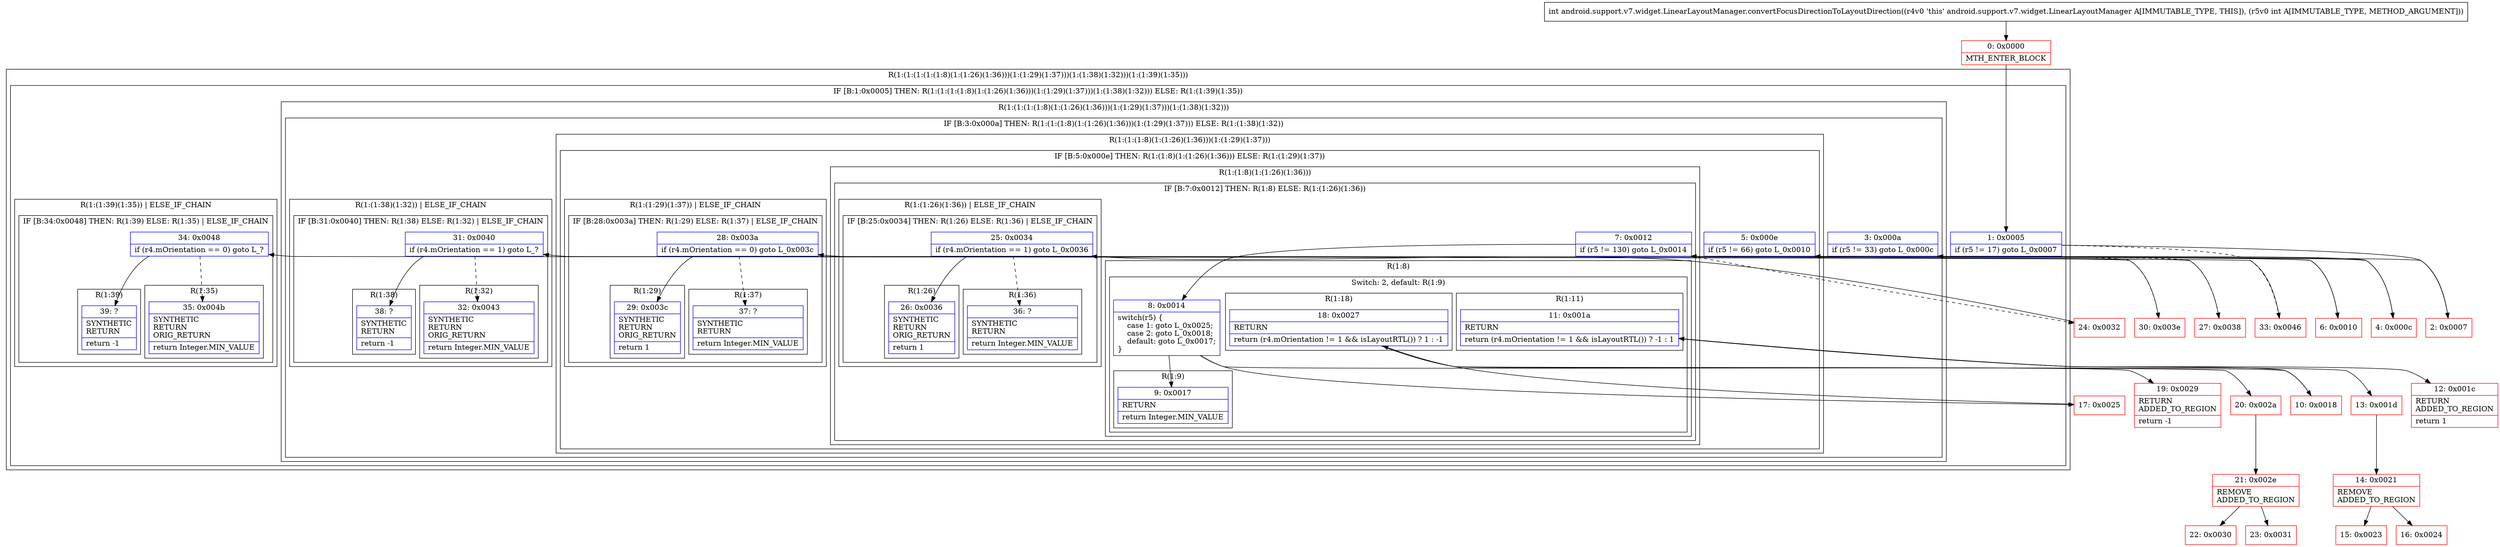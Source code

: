 digraph "CFG forandroid.support.v7.widget.LinearLayoutManager.convertFocusDirectionToLayoutDirection(I)I" {
subgraph cluster_Region_639814285 {
label = "R(1:(1:(1:(1:(1:8)(1:(1:26)(1:36)))(1:(1:29)(1:37)))(1:(1:38)(1:32)))(1:(1:39)(1:35)))";
node [shape=record,color=blue];
subgraph cluster_IfRegion_1720050560 {
label = "IF [B:1:0x0005] THEN: R(1:(1:(1:(1:8)(1:(1:26)(1:36)))(1:(1:29)(1:37)))(1:(1:38)(1:32))) ELSE: R(1:(1:39)(1:35))";
node [shape=record,color=blue];
Node_1 [shape=record,label="{1\:\ 0x0005|if (r5 != 17) goto L_0x0007\l}"];
subgraph cluster_Region_581285445 {
label = "R(1:(1:(1:(1:8)(1:(1:26)(1:36)))(1:(1:29)(1:37)))(1:(1:38)(1:32)))";
node [shape=record,color=blue];
subgraph cluster_IfRegion_92389265 {
label = "IF [B:3:0x000a] THEN: R(1:(1:(1:8)(1:(1:26)(1:36)))(1:(1:29)(1:37))) ELSE: R(1:(1:38)(1:32))";
node [shape=record,color=blue];
Node_3 [shape=record,label="{3\:\ 0x000a|if (r5 != 33) goto L_0x000c\l}"];
subgraph cluster_Region_902261518 {
label = "R(1:(1:(1:8)(1:(1:26)(1:36)))(1:(1:29)(1:37)))";
node [shape=record,color=blue];
subgraph cluster_IfRegion_2090276821 {
label = "IF [B:5:0x000e] THEN: R(1:(1:8)(1:(1:26)(1:36))) ELSE: R(1:(1:29)(1:37))";
node [shape=record,color=blue];
Node_5 [shape=record,label="{5\:\ 0x000e|if (r5 != 66) goto L_0x0010\l}"];
subgraph cluster_Region_1938784668 {
label = "R(1:(1:8)(1:(1:26)(1:36)))";
node [shape=record,color=blue];
subgraph cluster_IfRegion_2080036171 {
label = "IF [B:7:0x0012] THEN: R(1:8) ELSE: R(1:(1:26)(1:36))";
node [shape=record,color=blue];
Node_7 [shape=record,label="{7\:\ 0x0012|if (r5 != 130) goto L_0x0014\l}"];
subgraph cluster_Region_1969966625 {
label = "R(1:8)";
node [shape=record,color=blue];
subgraph cluster_SwitchRegion_822527718 {
label = "Switch: 2, default: R(1:9)";
node [shape=record,color=blue];
Node_8 [shape=record,label="{8\:\ 0x0014|switch(r5) \{\l    case 1: goto L_0x0025;\l    case 2: goto L_0x0018;\l    default: goto L_0x0017;\l\}\l}"];
subgraph cluster_Region_1040855611 {
label = "R(1:18)";
node [shape=record,color=blue];
Node_18 [shape=record,label="{18\:\ 0x0027|RETURN\l|return (r4.mOrientation != 1 && isLayoutRTL()) ? 1 : \-1\l}"];
}
subgraph cluster_Region_326625340 {
label = "R(1:11)";
node [shape=record,color=blue];
Node_11 [shape=record,label="{11\:\ 0x001a|RETURN\l|return (r4.mOrientation != 1 && isLayoutRTL()) ? \-1 : 1\l}"];
}
subgraph cluster_Region_1019393589 {
label = "R(1:9)";
node [shape=record,color=blue];
Node_9 [shape=record,label="{9\:\ 0x0017|RETURN\l|return Integer.MIN_VALUE\l}"];
}
}
}
subgraph cluster_Region_997484221 {
label = "R(1:(1:26)(1:36)) | ELSE_IF_CHAIN\l";
node [shape=record,color=blue];
subgraph cluster_IfRegion_1417678850 {
label = "IF [B:25:0x0034] THEN: R(1:26) ELSE: R(1:36) | ELSE_IF_CHAIN\l";
node [shape=record,color=blue];
Node_25 [shape=record,label="{25\:\ 0x0034|if (r4.mOrientation == 1) goto L_0x0036\l}"];
subgraph cluster_Region_2014979238 {
label = "R(1:26)";
node [shape=record,color=blue];
Node_26 [shape=record,label="{26\:\ 0x0036|SYNTHETIC\lRETURN\lORIG_RETURN\l|return 1\l}"];
}
subgraph cluster_Region_1371559566 {
label = "R(1:36)";
node [shape=record,color=blue];
Node_36 [shape=record,label="{36\:\ ?|SYNTHETIC\lRETURN\l|return Integer.MIN_VALUE\l}"];
}
}
}
}
}
subgraph cluster_Region_1226412933 {
label = "R(1:(1:29)(1:37)) | ELSE_IF_CHAIN\l";
node [shape=record,color=blue];
subgraph cluster_IfRegion_491621028 {
label = "IF [B:28:0x003a] THEN: R(1:29) ELSE: R(1:37) | ELSE_IF_CHAIN\l";
node [shape=record,color=blue];
Node_28 [shape=record,label="{28\:\ 0x003a|if (r4.mOrientation == 0) goto L_0x003c\l}"];
subgraph cluster_Region_878424767 {
label = "R(1:29)";
node [shape=record,color=blue];
Node_29 [shape=record,label="{29\:\ 0x003c|SYNTHETIC\lRETURN\lORIG_RETURN\l|return 1\l}"];
}
subgraph cluster_Region_1736242844 {
label = "R(1:37)";
node [shape=record,color=blue];
Node_37 [shape=record,label="{37\:\ ?|SYNTHETIC\lRETURN\l|return Integer.MIN_VALUE\l}"];
}
}
}
}
}
subgraph cluster_Region_1660736589 {
label = "R(1:(1:38)(1:32)) | ELSE_IF_CHAIN\l";
node [shape=record,color=blue];
subgraph cluster_IfRegion_320174620 {
label = "IF [B:31:0x0040] THEN: R(1:38) ELSE: R(1:32) | ELSE_IF_CHAIN\l";
node [shape=record,color=blue];
Node_31 [shape=record,label="{31\:\ 0x0040|if (r4.mOrientation == 1) goto L_?\l}"];
subgraph cluster_Region_2058550411 {
label = "R(1:38)";
node [shape=record,color=blue];
Node_38 [shape=record,label="{38\:\ ?|SYNTHETIC\lRETURN\l|return \-1\l}"];
}
subgraph cluster_Region_2054827351 {
label = "R(1:32)";
node [shape=record,color=blue];
Node_32 [shape=record,label="{32\:\ 0x0043|SYNTHETIC\lRETURN\lORIG_RETURN\l|return Integer.MIN_VALUE\l}"];
}
}
}
}
}
subgraph cluster_Region_2116075753 {
label = "R(1:(1:39)(1:35)) | ELSE_IF_CHAIN\l";
node [shape=record,color=blue];
subgraph cluster_IfRegion_1180537003 {
label = "IF [B:34:0x0048] THEN: R(1:39) ELSE: R(1:35) | ELSE_IF_CHAIN\l";
node [shape=record,color=blue];
Node_34 [shape=record,label="{34\:\ 0x0048|if (r4.mOrientation == 0) goto L_?\l}"];
subgraph cluster_Region_736524879 {
label = "R(1:39)";
node [shape=record,color=blue];
Node_39 [shape=record,label="{39\:\ ?|SYNTHETIC\lRETURN\l|return \-1\l}"];
}
subgraph cluster_Region_6159089 {
label = "R(1:35)";
node [shape=record,color=blue];
Node_35 [shape=record,label="{35\:\ 0x004b|SYNTHETIC\lRETURN\lORIG_RETURN\l|return Integer.MIN_VALUE\l}"];
}
}
}
}
}
Node_0 [shape=record,color=red,label="{0\:\ 0x0000|MTH_ENTER_BLOCK\l}"];
Node_2 [shape=record,color=red,label="{2\:\ 0x0007}"];
Node_4 [shape=record,color=red,label="{4\:\ 0x000c}"];
Node_6 [shape=record,color=red,label="{6\:\ 0x0010}"];
Node_10 [shape=record,color=red,label="{10\:\ 0x0018}"];
Node_12 [shape=record,color=red,label="{12\:\ 0x001c|RETURN\lADDED_TO_REGION\l|return 1\l}"];
Node_13 [shape=record,color=red,label="{13\:\ 0x001d}"];
Node_14 [shape=record,color=red,label="{14\:\ 0x0021|REMOVE\lADDED_TO_REGION\l}"];
Node_15 [shape=record,color=red,label="{15\:\ 0x0023}"];
Node_16 [shape=record,color=red,label="{16\:\ 0x0024}"];
Node_17 [shape=record,color=red,label="{17\:\ 0x0025}"];
Node_19 [shape=record,color=red,label="{19\:\ 0x0029|RETURN\lADDED_TO_REGION\l|return \-1\l}"];
Node_20 [shape=record,color=red,label="{20\:\ 0x002a}"];
Node_21 [shape=record,color=red,label="{21\:\ 0x002e|REMOVE\lADDED_TO_REGION\l}"];
Node_22 [shape=record,color=red,label="{22\:\ 0x0030}"];
Node_23 [shape=record,color=red,label="{23\:\ 0x0031}"];
Node_24 [shape=record,color=red,label="{24\:\ 0x0032}"];
Node_27 [shape=record,color=red,label="{27\:\ 0x0038}"];
Node_30 [shape=record,color=red,label="{30\:\ 0x003e}"];
Node_33 [shape=record,color=red,label="{33\:\ 0x0046}"];
MethodNode[shape=record,label="{int android.support.v7.widget.LinearLayoutManager.convertFocusDirectionToLayoutDirection((r4v0 'this' android.support.v7.widget.LinearLayoutManager A[IMMUTABLE_TYPE, THIS]), (r5v0 int A[IMMUTABLE_TYPE, METHOD_ARGUMENT])) }"];
MethodNode -> Node_0;
Node_1 -> Node_2;
Node_1 -> Node_33[style=dashed];
Node_3 -> Node_4;
Node_3 -> Node_30[style=dashed];
Node_5 -> Node_6;
Node_5 -> Node_27[style=dashed];
Node_7 -> Node_8;
Node_7 -> Node_24[style=dashed];
Node_8 -> Node_9;
Node_8 -> Node_10;
Node_8 -> Node_17;
Node_18 -> Node_19;
Node_18 -> Node_20;
Node_11 -> Node_12;
Node_11 -> Node_13;
Node_25 -> Node_26;
Node_25 -> Node_36[style=dashed];
Node_28 -> Node_29;
Node_28 -> Node_37[style=dashed];
Node_31 -> Node_32[style=dashed];
Node_31 -> Node_38;
Node_34 -> Node_35[style=dashed];
Node_34 -> Node_39;
Node_0 -> Node_1;
Node_2 -> Node_3;
Node_4 -> Node_5;
Node_6 -> Node_7;
Node_10 -> Node_11;
Node_13 -> Node_14;
Node_14 -> Node_15;
Node_14 -> Node_16;
Node_17 -> Node_18;
Node_20 -> Node_21;
Node_21 -> Node_22;
Node_21 -> Node_23;
Node_24 -> Node_25;
Node_27 -> Node_28;
Node_30 -> Node_31;
Node_33 -> Node_34;
}

